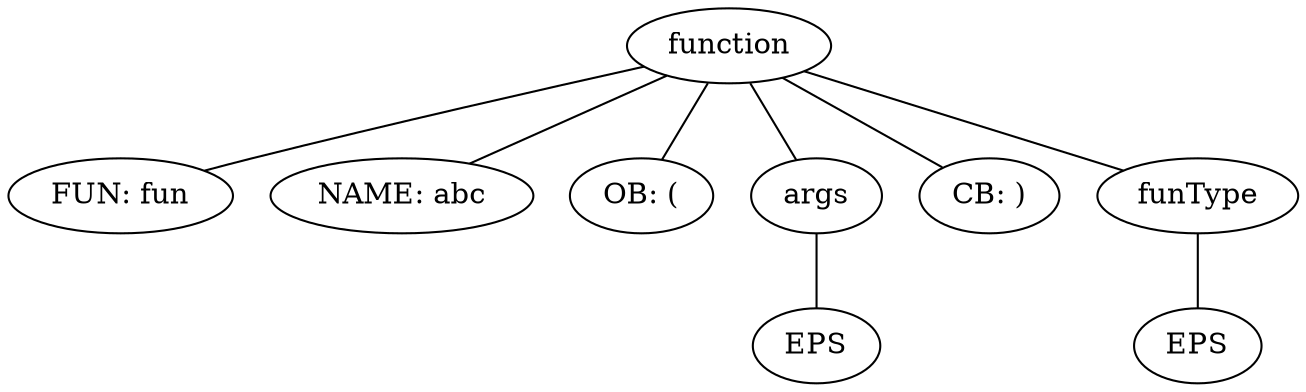 graph example {
a1 [label="function"];
a6 [label="FUN: fun"];
a1 -- a6;
a7 [label="NAME: abc"];
a1 -- a7;
a8 [label="OB: ("];
a1 -- a8;
a9 [label="args"];
a54 [label="EPS"];
a9 -- a54;
a1 -- a9;
a10 [label="CB: )"];
a1 -- a10;
a11 [label="funType"];
a66 [label="EPS"];
a11 -- a66;
a1 -- a11;
}